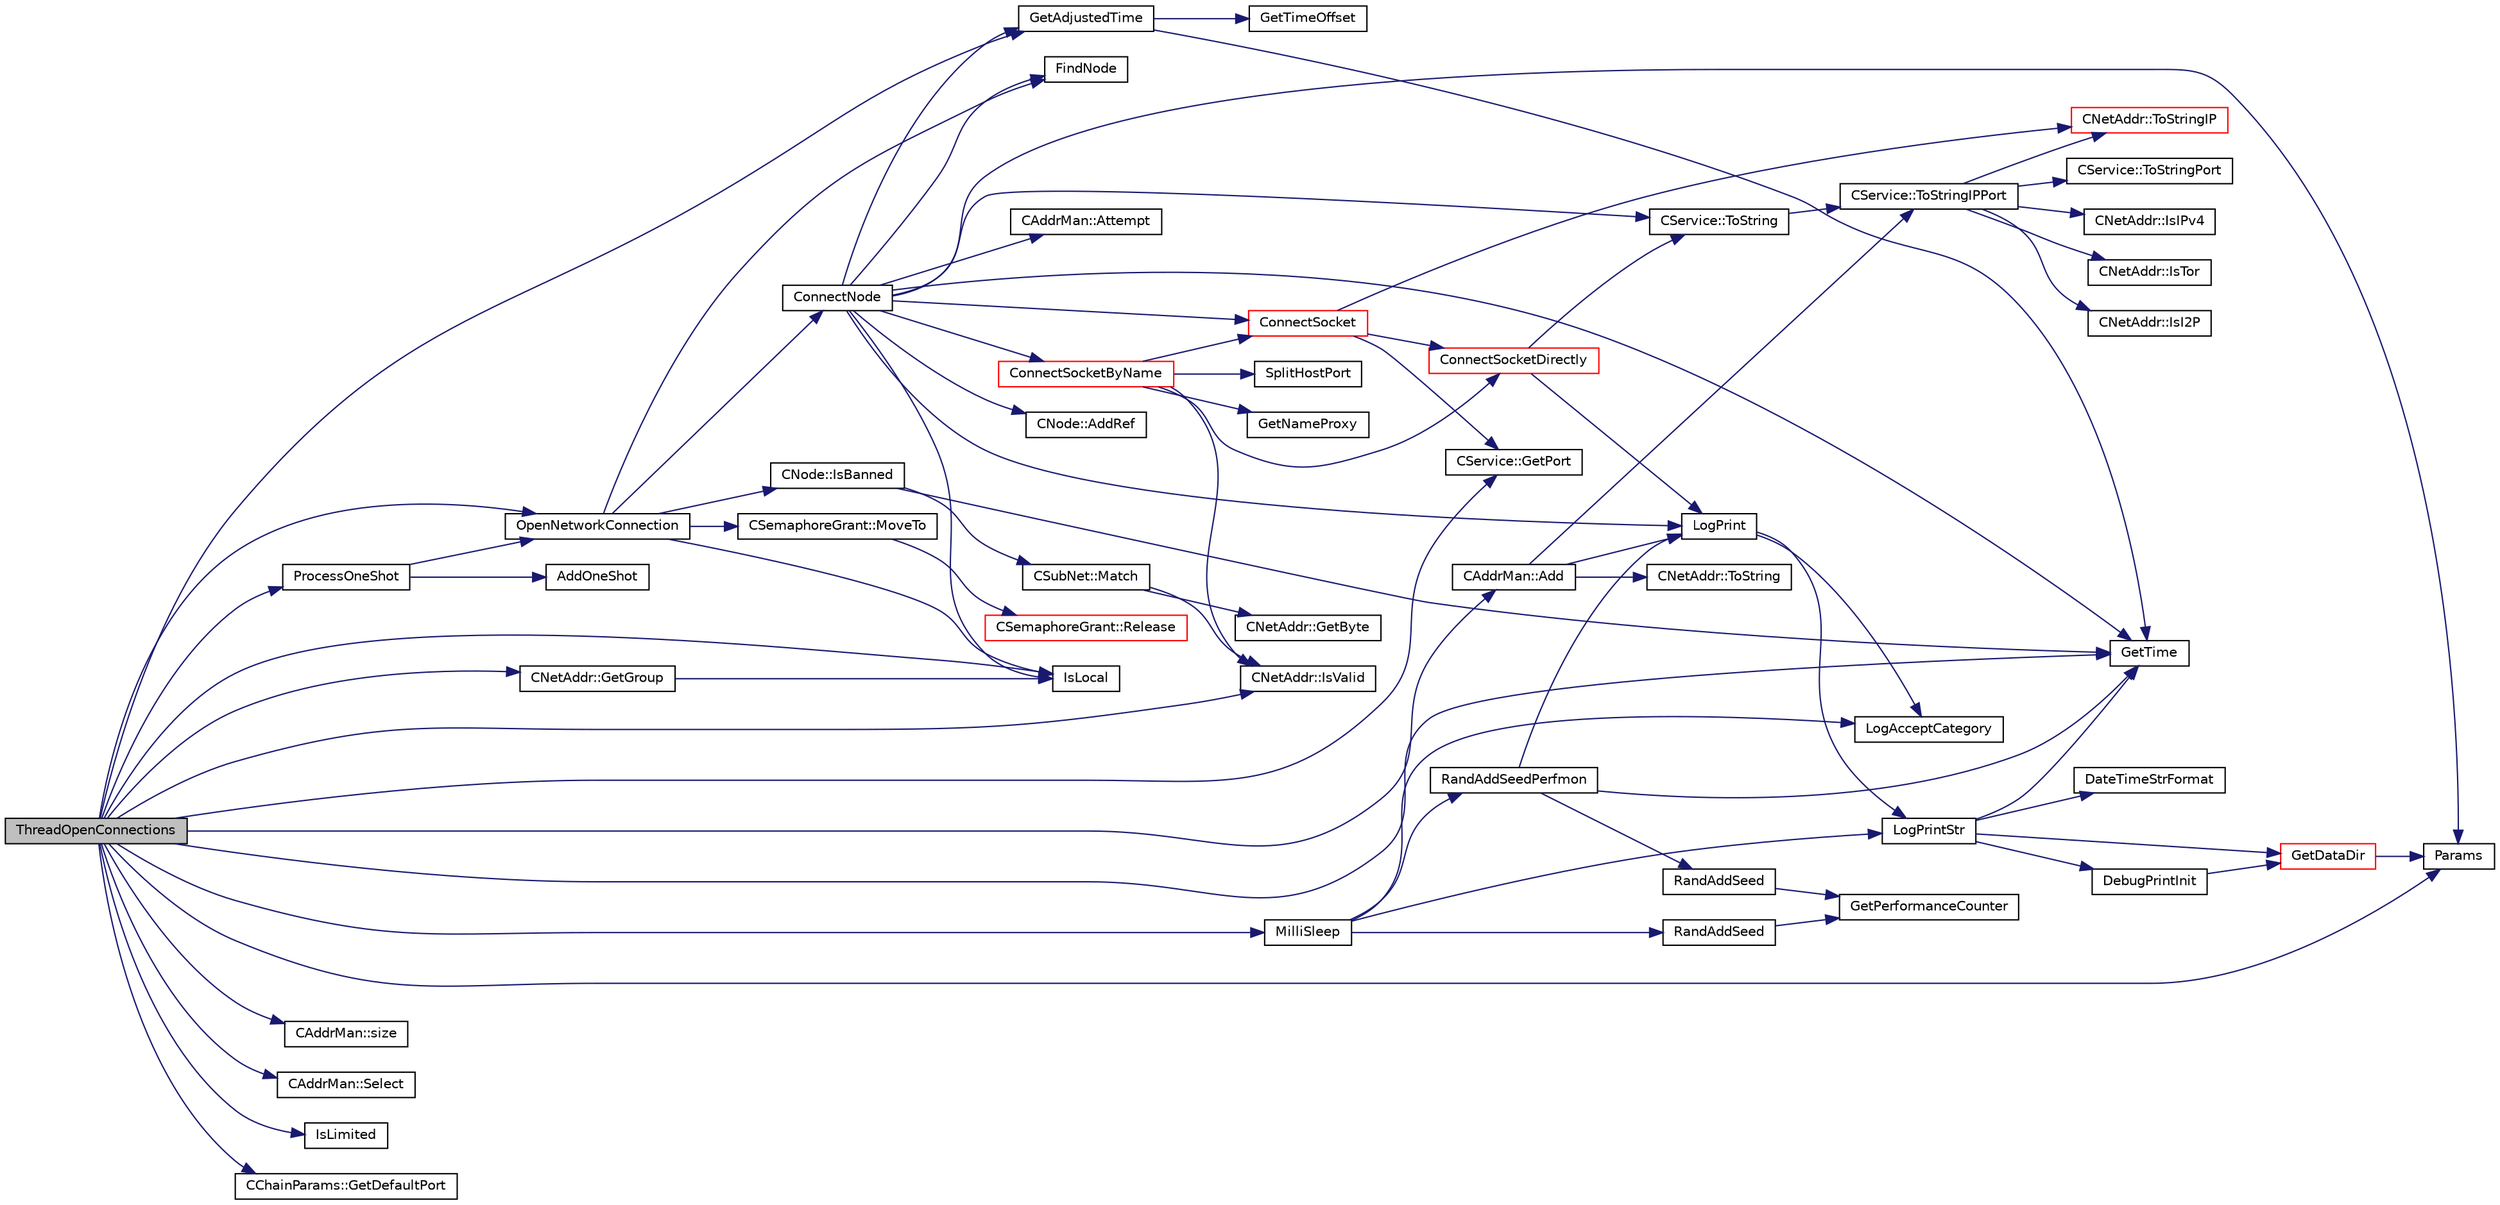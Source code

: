 digraph "ThreadOpenConnections"
{
  edge [fontname="Helvetica",fontsize="10",labelfontname="Helvetica",labelfontsize="10"];
  node [fontname="Helvetica",fontsize="10",shape=record];
  rankdir="LR";
  Node1970 [label="ThreadOpenConnections",height=0.2,width=0.4,color="black", fillcolor="grey75", style="filled", fontcolor="black"];
  Node1970 -> Node1971 [color="midnightblue",fontsize="10",style="solid",fontname="Helvetica"];
  Node1971 [label="ProcessOneShot",height=0.2,width=0.4,color="black", fillcolor="white", style="filled",URL="$dd/d84/net_8cpp.html#af2ec2d087be42005dc76eac64a531088"];
  Node1971 -> Node1972 [color="midnightblue",fontsize="10",style="solid",fontname="Helvetica"];
  Node1972 [label="OpenNetworkConnection",height=0.2,width=0.4,color="black", fillcolor="white", style="filled",URL="$dd/d84/net_8cpp.html#aa19cb8e6cf23a990e585f2bbf9ece276"];
  Node1972 -> Node1973 [color="midnightblue",fontsize="10",style="solid",fontname="Helvetica"];
  Node1973 [label="IsLocal",height=0.2,width=0.4,color="black", fillcolor="white", style="filled",URL="$dd/d84/net_8cpp.html#a16fa1bd4d34c4c29c90903fc3cdf7517",tooltip="check whether a given address is potentially local "];
  Node1972 -> Node1974 [color="midnightblue",fontsize="10",style="solid",fontname="Helvetica"];
  Node1974 [label="FindNode",height=0.2,width=0.4,color="black", fillcolor="white", style="filled",URL="$dd/d84/net_8cpp.html#a66a7371d8e724cac0b4495169cdf2859"];
  Node1972 -> Node1975 [color="midnightblue",fontsize="10",style="solid",fontname="Helvetica"];
  Node1975 [label="CNode::IsBanned",height=0.2,width=0.4,color="black", fillcolor="white", style="filled",URL="$d1/d64/class_c_node.html#aefa8b81afa53b4c6635dc4c6c024211a"];
  Node1975 -> Node1976 [color="midnightblue",fontsize="10",style="solid",fontname="Helvetica"];
  Node1976 [label="CSubNet::Match",height=0.2,width=0.4,color="black", fillcolor="white", style="filled",URL="$d9/d87/class_c_sub_net.html#af84fa02ebca222739c55e9d2cd7d38a3"];
  Node1976 -> Node1977 [color="midnightblue",fontsize="10",style="solid",fontname="Helvetica"];
  Node1977 [label="CNetAddr::IsValid",height=0.2,width=0.4,color="black", fillcolor="white", style="filled",URL="$d3/dc3/class_c_net_addr.html#a6fe20b8da9701ca5dc2af078e2e8ac25"];
  Node1976 -> Node1978 [color="midnightblue",fontsize="10",style="solid",fontname="Helvetica"];
  Node1978 [label="CNetAddr::GetByte",height=0.2,width=0.4,color="black", fillcolor="white", style="filled",URL="$d3/dc3/class_c_net_addr.html#acfd51ebf2030b01fa5ac133176512475"];
  Node1975 -> Node1979 [color="midnightblue",fontsize="10",style="solid",fontname="Helvetica"];
  Node1979 [label="GetTime",height=0.2,width=0.4,color="black", fillcolor="white", style="filled",URL="$df/d2d/util_8cpp.html#a46fac5fba8ba905b5f9acb364f5d8c6f"];
  Node1972 -> Node1980 [color="midnightblue",fontsize="10",style="solid",fontname="Helvetica"];
  Node1980 [label="ConnectNode",height=0.2,width=0.4,color="black", fillcolor="white", style="filled",URL="$dd/d84/net_8cpp.html#abd8cb3f96f11637f9e7f67aac9b783e8"];
  Node1980 -> Node1973 [color="midnightblue",fontsize="10",style="solid",fontname="Helvetica"];
  Node1980 -> Node1974 [color="midnightblue",fontsize="10",style="solid",fontname="Helvetica"];
  Node1980 -> Node1981 [color="midnightblue",fontsize="10",style="solid",fontname="Helvetica"];
  Node1981 [label="CNode::AddRef",height=0.2,width=0.4,color="black", fillcolor="white", style="filled",URL="$d1/d64/class_c_node.html#afb65ed679f7bda59aab89e0f5afae292"];
  Node1980 -> Node1982 [color="midnightblue",fontsize="10",style="solid",fontname="Helvetica"];
  Node1982 [label="LogPrint",height=0.2,width=0.4,color="black", fillcolor="white", style="filled",URL="$d8/d3c/util_8h.html#aab1f837a2366f424bdc996fdf6352171"];
  Node1982 -> Node1983 [color="midnightblue",fontsize="10",style="solid",fontname="Helvetica"];
  Node1983 [label="LogAcceptCategory",height=0.2,width=0.4,color="black", fillcolor="white", style="filled",URL="$d8/d3c/util_8h.html#a343d2a13efe00125f78d25dafb0a8d98"];
  Node1982 -> Node1984 [color="midnightblue",fontsize="10",style="solid",fontname="Helvetica"];
  Node1984 [label="LogPrintStr",height=0.2,width=0.4,color="black", fillcolor="white", style="filled",URL="$d8/d3c/util_8h.html#afd4c3002b2797c0560adddb6af3ca1da"];
  Node1984 -> Node1985 [color="midnightblue",fontsize="10",style="solid",fontname="Helvetica"];
  Node1985 [label="DebugPrintInit",height=0.2,width=0.4,color="black", fillcolor="white", style="filled",URL="$df/d2d/util_8cpp.html#a751ff5f21d880737811136b5e0bcea12"];
  Node1985 -> Node1986 [color="midnightblue",fontsize="10",style="solid",fontname="Helvetica"];
  Node1986 [label="GetDataDir",height=0.2,width=0.4,color="red", fillcolor="white", style="filled",URL="$df/d2d/util_8cpp.html#ab83866a054745d4b30a3948a1b44beba"];
  Node1986 -> Node1987 [color="midnightblue",fontsize="10",style="solid",fontname="Helvetica"];
  Node1987 [label="Params",height=0.2,width=0.4,color="black", fillcolor="white", style="filled",URL="$df/dbf/chainparams_8cpp.html#ace5c5b706d71a324a417dd2db394fd4a",tooltip="Return the currently selected parameters. "];
  Node1984 -> Node1986 [color="midnightblue",fontsize="10",style="solid",fontname="Helvetica"];
  Node1984 -> Node1991 [color="midnightblue",fontsize="10",style="solid",fontname="Helvetica"];
  Node1991 [label="DateTimeStrFormat",height=0.2,width=0.4,color="black", fillcolor="white", style="filled",URL="$df/d2d/util_8cpp.html#a749bc6776c8ec72d7c5e4dea56aee415"];
  Node1984 -> Node1979 [color="midnightblue",fontsize="10",style="solid",fontname="Helvetica"];
  Node1980 -> Node1992 [color="midnightblue",fontsize="10",style="solid",fontname="Helvetica"];
  Node1992 [label="CService::ToString",height=0.2,width=0.4,color="black", fillcolor="white", style="filled",URL="$d3/dcc/class_c_service.html#a225473158bc07c87a6a862160d73cfea"];
  Node1992 -> Node1993 [color="midnightblue",fontsize="10",style="solid",fontname="Helvetica"];
  Node1993 [label="CService::ToStringIPPort",height=0.2,width=0.4,color="black", fillcolor="white", style="filled",URL="$d3/dcc/class_c_service.html#a224204c838b12eeb49ca7eabe6f75004"];
  Node1993 -> Node1994 [color="midnightblue",fontsize="10",style="solid",fontname="Helvetica"];
  Node1994 [label="CNetAddr::IsIPv4",height=0.2,width=0.4,color="black", fillcolor="white", style="filled",URL="$d3/dc3/class_c_net_addr.html#a7021b79e9a33c342b68db09dbb6c2293"];
  Node1993 -> Node1995 [color="midnightblue",fontsize="10",style="solid",fontname="Helvetica"];
  Node1995 [label="CNetAddr::IsTor",height=0.2,width=0.4,color="black", fillcolor="white", style="filled",URL="$d3/dc3/class_c_net_addr.html#a4db37b4997ff3b8c57959f2aa915a9a3"];
  Node1993 -> Node1996 [color="midnightblue",fontsize="10",style="solid",fontname="Helvetica"];
  Node1996 [label="CNetAddr::IsI2P",height=0.2,width=0.4,color="black", fillcolor="white", style="filled",URL="$d3/dc3/class_c_net_addr.html#afc07b09ccfd8406c5aa30ce009727eab"];
  Node1993 -> Node1997 [color="midnightblue",fontsize="10",style="solid",fontname="Helvetica"];
  Node1997 [label="CNetAddr::ToStringIP",height=0.2,width=0.4,color="red", fillcolor="white", style="filled",URL="$d3/dc3/class_c_net_addr.html#a0c8d9b5ed3824546ff4dccca3b28b073"];
  Node1993 -> Node2006 [color="midnightblue",fontsize="10",style="solid",fontname="Helvetica"];
  Node2006 [label="CService::ToStringPort",height=0.2,width=0.4,color="black", fillcolor="white", style="filled",URL="$d3/dcc/class_c_service.html#a95d6f24b6a613fca24734ba4e38ef3dc"];
  Node1980 -> Node2007 [color="midnightblue",fontsize="10",style="solid",fontname="Helvetica"];
  Node2007 [label="GetAdjustedTime",height=0.2,width=0.4,color="black", fillcolor="white", style="filled",URL="$df/d2d/util_8cpp.html#a09f81b9c7650f898cf3cf305b87547e6"];
  Node2007 -> Node1979 [color="midnightblue",fontsize="10",style="solid",fontname="Helvetica"];
  Node2007 -> Node2008 [color="midnightblue",fontsize="10",style="solid",fontname="Helvetica"];
  Node2008 [label="GetTimeOffset",height=0.2,width=0.4,color="black", fillcolor="white", style="filled",URL="$df/d2d/util_8cpp.html#a50ca5344c75631267633f15cfe5e983e"];
  Node1980 -> Node2009 [color="midnightblue",fontsize="10",style="solid",fontname="Helvetica"];
  Node2009 [label="ConnectSocketByName",height=0.2,width=0.4,color="red", fillcolor="white", style="filled",URL="$d0/d0e/netbase_8cpp.html#a8d8d8eefd45d180c361e37dc293b6def"];
  Node2009 -> Node2010 [color="midnightblue",fontsize="10",style="solid",fontname="Helvetica"];
  Node2010 [label="SplitHostPort",height=0.2,width=0.4,color="black", fillcolor="white", style="filled",URL="$d0/d0e/netbase_8cpp.html#a1b1ce2ba1ffe40785e65ec3ad5a20e79"];
  Node2009 -> Node2011 [color="midnightblue",fontsize="10",style="solid",fontname="Helvetica"];
  Node2011 [label="GetNameProxy",height=0.2,width=0.4,color="black", fillcolor="white", style="filled",URL="$d0/d0e/netbase_8cpp.html#abef56adb6a44bccf9107ce37d8721e75"];
  Node2009 -> Node1977 [color="midnightblue",fontsize="10",style="solid",fontname="Helvetica"];
  Node2009 -> Node2012 [color="midnightblue",fontsize="10",style="solid",fontname="Helvetica"];
  Node2012 [label="ConnectSocket",height=0.2,width=0.4,color="red", fillcolor="white", style="filled",URL="$d0/d0e/netbase_8cpp.html#a805b21dc07ab1574acaa657b4c0fd9e9"];
  Node2012 -> Node2015 [color="midnightblue",fontsize="10",style="solid",fontname="Helvetica"];
  Node2015 [label="ConnectSocketDirectly",height=0.2,width=0.4,color="red", fillcolor="white", style="filled",URL="$d0/d0e/netbase_8cpp.html#a0090d3f81785eebf6a0466b5b9c8cbd3"];
  Node2015 -> Node1992 [color="midnightblue",fontsize="10",style="solid",fontname="Helvetica"];
  Node2015 -> Node1982 [color="midnightblue",fontsize="10",style="solid",fontname="Helvetica"];
  Node2012 -> Node1997 [color="midnightblue",fontsize="10",style="solid",fontname="Helvetica"];
  Node2012 -> Node2019 [color="midnightblue",fontsize="10",style="solid",fontname="Helvetica"];
  Node2019 [label="CService::GetPort",height=0.2,width=0.4,color="black", fillcolor="white", style="filled",URL="$d3/dcc/class_c_service.html#a71caa0d6aa6ab12758bde8b6a6bcfd2a"];
  Node2009 -> Node2015 [color="midnightblue",fontsize="10",style="solid",fontname="Helvetica"];
  Node1980 -> Node1987 [color="midnightblue",fontsize="10",style="solid",fontname="Helvetica"];
  Node1980 -> Node2012 [color="midnightblue",fontsize="10",style="solid",fontname="Helvetica"];
  Node1980 -> Node2020 [color="midnightblue",fontsize="10",style="solid",fontname="Helvetica"];
  Node2020 [label="CAddrMan::Attempt",height=0.2,width=0.4,color="black", fillcolor="white", style="filled",URL="$d1/dc7/class_c_addr_man.html#afcddc2573121065177dc981cea710789"];
  Node1980 -> Node1979 [color="midnightblue",fontsize="10",style="solid",fontname="Helvetica"];
  Node1972 -> Node2021 [color="midnightblue",fontsize="10",style="solid",fontname="Helvetica"];
  Node2021 [label="CSemaphoreGrant::MoveTo",height=0.2,width=0.4,color="black", fillcolor="white", style="filled",URL="$d6/d2f/class_c_semaphore_grant.html#ab3e6f84f304703abc52517b0c8de26cf"];
  Node2021 -> Node2022 [color="midnightblue",fontsize="10",style="solid",fontname="Helvetica"];
  Node2022 [label="CSemaphoreGrant::Release",height=0.2,width=0.4,color="red", fillcolor="white", style="filled",URL="$d6/d2f/class_c_semaphore_grant.html#a8d985eeace74e037baeb39bd2d586576"];
  Node1971 -> Node2024 [color="midnightblue",fontsize="10",style="solid",fontname="Helvetica"];
  Node2024 [label="AddOneShot",height=0.2,width=0.4,color="black", fillcolor="white", style="filled",URL="$dd/d84/net_8cpp.html#a5230a9dcbf8f7663e386b358f8d2fdc8"];
  Node1970 -> Node1972 [color="midnightblue",fontsize="10",style="solid",fontname="Helvetica"];
  Node1970 -> Node2025 [color="midnightblue",fontsize="10",style="solid",fontname="Helvetica"];
  Node2025 [label="MilliSleep",height=0.2,width=0.4,color="black", fillcolor="white", style="filled",URL="$d8/d3c/util_8h.html#ac635182d3e845eda4af4fa5ab31609da"];
  Node2025 -> Node2026 [color="midnightblue",fontsize="10",style="solid",fontname="Helvetica"];
  Node2026 [label="RandAddSeed",height=0.2,width=0.4,color="black", fillcolor="white", style="filled",URL="$d8/d3c/util_8h.html#ab699fbdf803610a4e2060fd87787f7e0"];
  Node2026 -> Node2027 [color="midnightblue",fontsize="10",style="solid",fontname="Helvetica"];
  Node2027 [label="GetPerformanceCounter",height=0.2,width=0.4,color="black", fillcolor="white", style="filled",URL="$d8/d3c/util_8h.html#acd4d9988b9bb3f31fddf72a34b2bc37f"];
  Node2025 -> Node2028 [color="midnightblue",fontsize="10",style="solid",fontname="Helvetica"];
  Node2028 [label="RandAddSeedPerfmon",height=0.2,width=0.4,color="black", fillcolor="white", style="filled",URL="$d8/d3c/util_8h.html#a786af12a87491f8dc24351d93b9833b6"];
  Node2028 -> Node2029 [color="midnightblue",fontsize="10",style="solid",fontname="Helvetica"];
  Node2029 [label="RandAddSeed",height=0.2,width=0.4,color="black", fillcolor="white", style="filled",URL="$df/d2d/util_8cpp.html#ab699fbdf803610a4e2060fd87787f7e0"];
  Node2029 -> Node2027 [color="midnightblue",fontsize="10",style="solid",fontname="Helvetica"];
  Node2028 -> Node1979 [color="midnightblue",fontsize="10",style="solid",fontname="Helvetica"];
  Node2028 -> Node1982 [color="midnightblue",fontsize="10",style="solid",fontname="Helvetica"];
  Node2025 -> Node1983 [color="midnightblue",fontsize="10",style="solid",fontname="Helvetica"];
  Node2025 -> Node1984 [color="midnightblue",fontsize="10",style="solid",fontname="Helvetica"];
  Node1970 -> Node1979 [color="midnightblue",fontsize="10",style="solid",fontname="Helvetica"];
  Node1970 -> Node2030 [color="midnightblue",fontsize="10",style="solid",fontname="Helvetica"];
  Node2030 [label="CAddrMan::size",height=0.2,width=0.4,color="black", fillcolor="white", style="filled",URL="$d1/dc7/class_c_addr_man.html#a15b8e72f55344b6fbd1bc1bda3cdc5bc"];
  Node1970 -> Node2031 [color="midnightblue",fontsize="10",style="solid",fontname="Helvetica"];
  Node2031 [label="CAddrMan::Add",height=0.2,width=0.4,color="black", fillcolor="white", style="filled",URL="$d1/dc7/class_c_addr_man.html#a03fcc7109b5f014760dc50a81f68c5ec"];
  Node2031 -> Node1982 [color="midnightblue",fontsize="10",style="solid",fontname="Helvetica"];
  Node2031 -> Node1993 [color="midnightblue",fontsize="10",style="solid",fontname="Helvetica"];
  Node2031 -> Node2032 [color="midnightblue",fontsize="10",style="solid",fontname="Helvetica"];
  Node2032 [label="CNetAddr::ToString",height=0.2,width=0.4,color="black", fillcolor="white", style="filled",URL="$d3/dc3/class_c_net_addr.html#a474ea3874554fe3b79f607fdef97c243"];
  Node1970 -> Node1987 [color="midnightblue",fontsize="10",style="solid",fontname="Helvetica"];
  Node1970 -> Node2033 [color="midnightblue",fontsize="10",style="solid",fontname="Helvetica"];
  Node2033 [label="CNetAddr::GetGroup",height=0.2,width=0.4,color="black", fillcolor="white", style="filled",URL="$d3/dc3/class_c_net_addr.html#a6f8211515f809f6972ce327433d41458"];
  Node2033 -> Node1973 [color="midnightblue",fontsize="10",style="solid",fontname="Helvetica"];
  Node1970 -> Node2007 [color="midnightblue",fontsize="10",style="solid",fontname="Helvetica"];
  Node1970 -> Node2034 [color="midnightblue",fontsize="10",style="solid",fontname="Helvetica"];
  Node2034 [label="CAddrMan::Select",height=0.2,width=0.4,color="black", fillcolor="white", style="filled",URL="$d1/dc7/class_c_addr_man.html#a6aa6708d0ee55dba9ec6cefc9811c8e3"];
  Node1970 -> Node1977 [color="midnightblue",fontsize="10",style="solid",fontname="Helvetica"];
  Node1970 -> Node1973 [color="midnightblue",fontsize="10",style="solid",fontname="Helvetica"];
  Node1970 -> Node2035 [color="midnightblue",fontsize="10",style="solid",fontname="Helvetica"];
  Node2035 [label="IsLimited",height=0.2,width=0.4,color="black", fillcolor="white", style="filled",URL="$dd/d84/net_8cpp.html#a96eb2fba6d80870802ac787b6ada4beb"];
  Node1970 -> Node2019 [color="midnightblue",fontsize="10",style="solid",fontname="Helvetica"];
  Node1970 -> Node2036 [color="midnightblue",fontsize="10",style="solid",fontname="Helvetica"];
  Node2036 [label="CChainParams::GetDefaultPort",height=0.2,width=0.4,color="black", fillcolor="white", style="filled",URL="$d1/d4f/class_c_chain_params.html#a2e796bba356e7ce2040f545ea466754f"];
}
